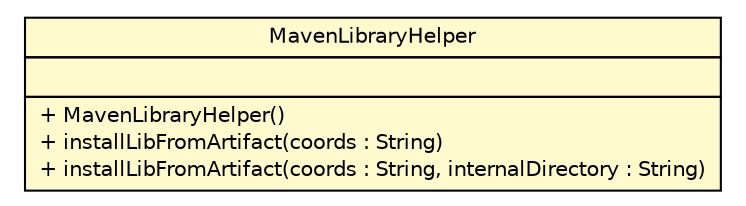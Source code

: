 #!/usr/local/bin/dot
#
# Class diagram 
# Generated by UMLGraph version R5_6 (http://www.umlgraph.org/)
#

digraph G {
	edge [fontname="Helvetica",fontsize=10,labelfontname="Helvetica",labelfontsize=10];
	node [fontname="Helvetica",fontsize=10,shape=plaintext];
	nodesep=0.25;
	ranksep=0.5;
	// sorcer.rio.util.MavenLibraryHelper
	c203956 [label=<<table title="sorcer.rio.util.MavenLibraryHelper" border="0" cellborder="1" cellspacing="0" cellpadding="2" port="p" bgcolor="lemonChiffon" href="./MavenLibraryHelper.html">
		<tr><td><table border="0" cellspacing="0" cellpadding="1">
<tr><td align="center" balign="center"> MavenLibraryHelper </td></tr>
		</table></td></tr>
		<tr><td><table border="0" cellspacing="0" cellpadding="1">
<tr><td align="left" balign="left">  </td></tr>
		</table></td></tr>
		<tr><td><table border="0" cellspacing="0" cellpadding="1">
<tr><td align="left" balign="left"> + MavenLibraryHelper() </td></tr>
<tr><td align="left" balign="left"> + installLibFromArtifact(coords : String) </td></tr>
<tr><td align="left" balign="left"> + installLibFromArtifact(coords : String, internalDirectory : String) </td></tr>
		</table></td></tr>
		</table>>, URL="./MavenLibraryHelper.html", fontname="Helvetica", fontcolor="black", fontsize=10.0];
}


